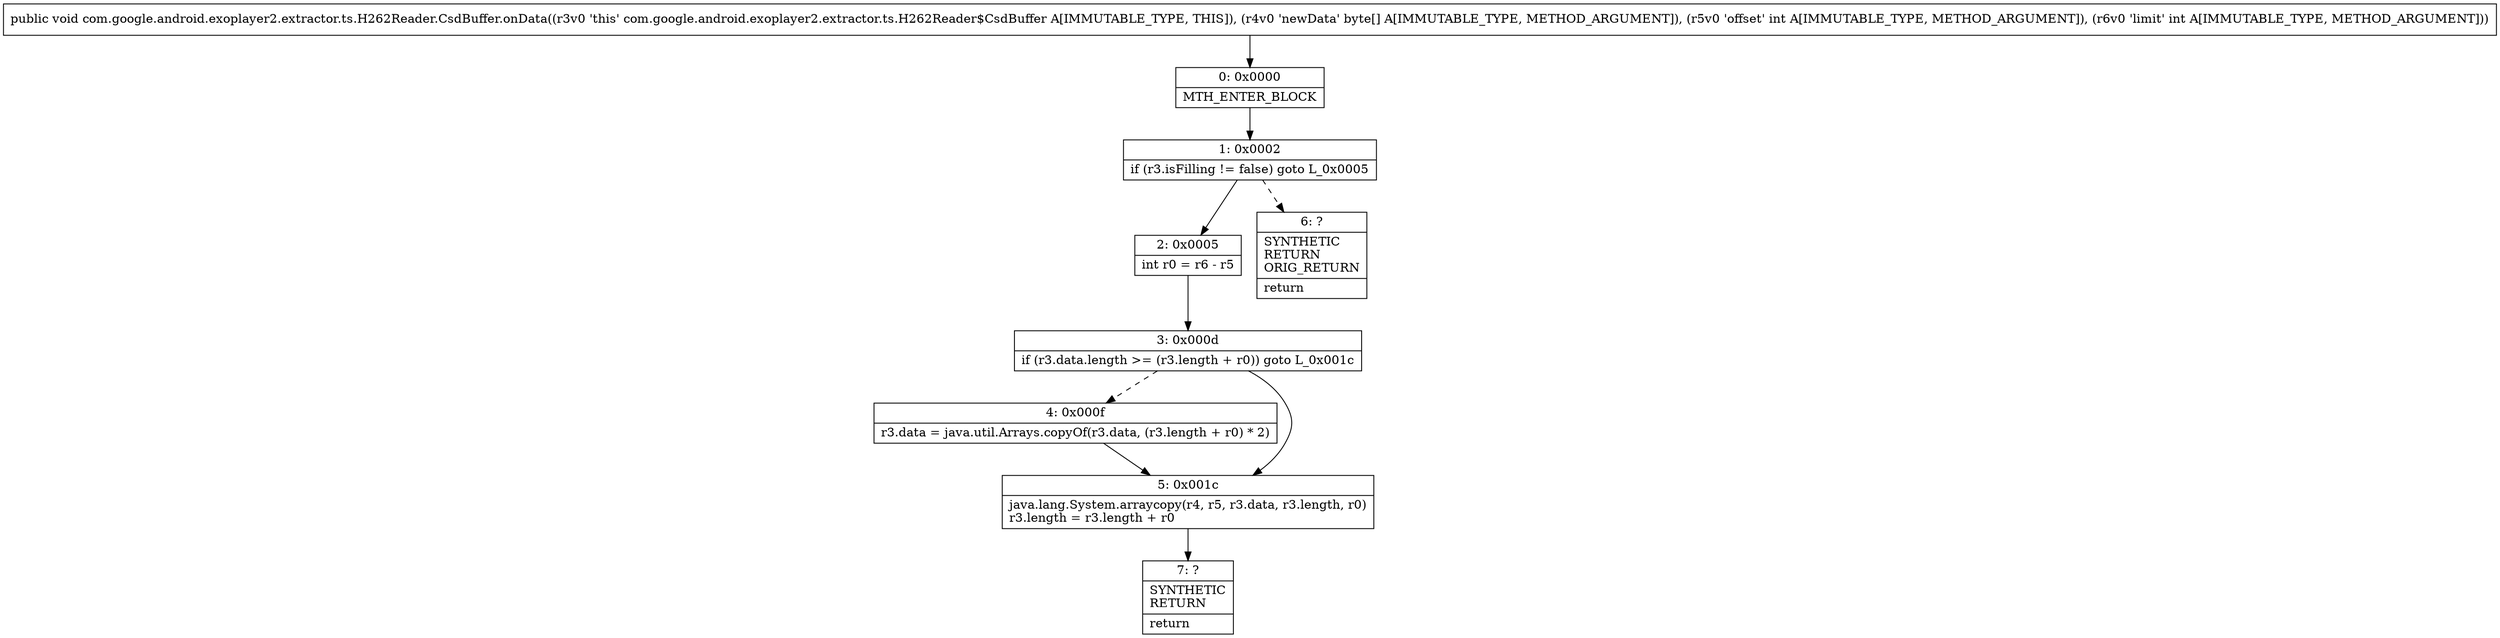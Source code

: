 digraph "CFG forcom.google.android.exoplayer2.extractor.ts.H262Reader.CsdBuffer.onData([BII)V" {
Node_0 [shape=record,label="{0\:\ 0x0000|MTH_ENTER_BLOCK\l}"];
Node_1 [shape=record,label="{1\:\ 0x0002|if (r3.isFilling != false) goto L_0x0005\l}"];
Node_2 [shape=record,label="{2\:\ 0x0005|int r0 = r6 \- r5\l}"];
Node_3 [shape=record,label="{3\:\ 0x000d|if (r3.data.length \>= (r3.length + r0)) goto L_0x001c\l}"];
Node_4 [shape=record,label="{4\:\ 0x000f|r3.data = java.util.Arrays.copyOf(r3.data, (r3.length + r0) * 2)\l}"];
Node_5 [shape=record,label="{5\:\ 0x001c|java.lang.System.arraycopy(r4, r5, r3.data, r3.length, r0)\lr3.length = r3.length + r0\l}"];
Node_6 [shape=record,label="{6\:\ ?|SYNTHETIC\lRETURN\lORIG_RETURN\l|return\l}"];
Node_7 [shape=record,label="{7\:\ ?|SYNTHETIC\lRETURN\l|return\l}"];
MethodNode[shape=record,label="{public void com.google.android.exoplayer2.extractor.ts.H262Reader.CsdBuffer.onData((r3v0 'this' com.google.android.exoplayer2.extractor.ts.H262Reader$CsdBuffer A[IMMUTABLE_TYPE, THIS]), (r4v0 'newData' byte[] A[IMMUTABLE_TYPE, METHOD_ARGUMENT]), (r5v0 'offset' int A[IMMUTABLE_TYPE, METHOD_ARGUMENT]), (r6v0 'limit' int A[IMMUTABLE_TYPE, METHOD_ARGUMENT])) }"];
MethodNode -> Node_0;
Node_0 -> Node_1;
Node_1 -> Node_2;
Node_1 -> Node_6[style=dashed];
Node_2 -> Node_3;
Node_3 -> Node_4[style=dashed];
Node_3 -> Node_5;
Node_4 -> Node_5;
Node_5 -> Node_7;
}

